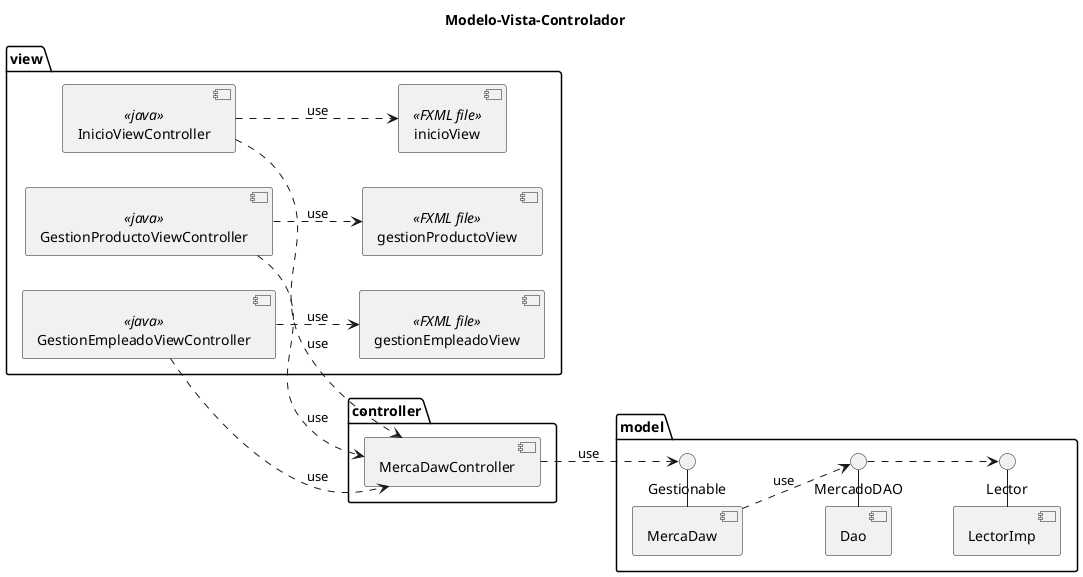 @startuml Modelo-Vista-Controlador
title Modelo-Vista-Controlador
left to right direction
package view{
    component InicioViewController <<java>> as inicioController
    component GestionProductoViewController <<java>> as gestionProdController
    component GestionEmpleadoViewController <<java>> as gestionEmpController

    component inicioView <<FXML file>> as inicioView
    component gestionProductoView <<FXML file>> as gestionProdView
    component gestionEmpleadoView <<FXML file>> as gestionEmpView
}

package controller{
    component MercaDawController as mdc
}

package model{
    component MercaDaw
    component Dao 
    component LectorImp

    () "MercadoDAO" as dao
    () "Gestionable" as gestion
    () "Lector" as lectorif

    MercaDaw -() gestion
    Dao -() dao
    LectorImp -() lectorif

}

mdc ..> gestion : use
MercaDaw ..> dao : use

    inicioController ..> inicioView: use
    gestionProdController ..> gestionProdView: use
    gestionEmpController ..> gestionEmpView: use

    gestionProdController ..> mdc: use
    gestionEmpController ..> mdc: use
    inicioController ..> mdc: use

dao ..> lectorif

@enduml